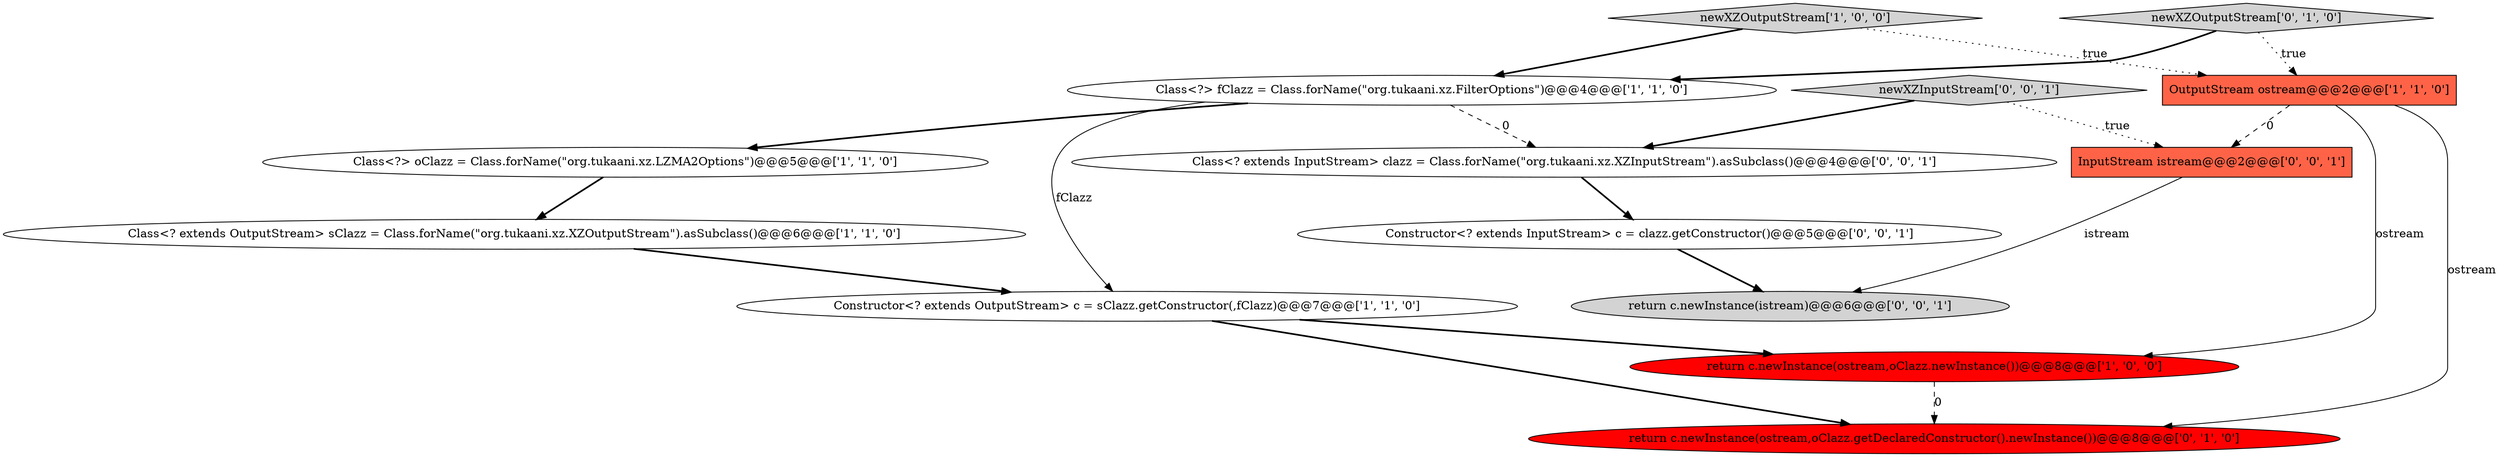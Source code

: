 digraph {
6 [style = filled, label = "Class<?> fClazz = Class.forName(\"org.tukaani.xz.FilterOptions\")@@@4@@@['1', '1', '0']", fillcolor = white, shape = ellipse image = "AAA0AAABBB1BBB"];
11 [style = filled, label = "Class<? extends InputStream> clazz = Class.forName(\"org.tukaani.xz.XZInputStream\").asSubclass()@@@4@@@['0', '0', '1']", fillcolor = white, shape = ellipse image = "AAA0AAABBB3BBB"];
13 [style = filled, label = "return c.newInstance(istream)@@@6@@@['0', '0', '1']", fillcolor = lightgray, shape = ellipse image = "AAA0AAABBB3BBB"];
0 [style = filled, label = "Class<? extends OutputStream> sClazz = Class.forName(\"org.tukaani.xz.XZOutputStream\").asSubclass()@@@6@@@['1', '1', '0']", fillcolor = white, shape = ellipse image = "AAA0AAABBB1BBB"];
2 [style = filled, label = "OutputStream ostream@@@2@@@['1', '1', '0']", fillcolor = tomato, shape = box image = "AAA0AAABBB1BBB"];
7 [style = filled, label = "return c.newInstance(ostream,oClazz.getDeclaredConstructor().newInstance())@@@8@@@['0', '1', '0']", fillcolor = red, shape = ellipse image = "AAA1AAABBB2BBB"];
9 [style = filled, label = "newXZInputStream['0', '0', '1']", fillcolor = lightgray, shape = diamond image = "AAA0AAABBB3BBB"];
10 [style = filled, label = "InputStream istream@@@2@@@['0', '0', '1']", fillcolor = tomato, shape = box image = "AAA0AAABBB3BBB"];
12 [style = filled, label = "Constructor<? extends InputStream> c = clazz.getConstructor()@@@5@@@['0', '0', '1']", fillcolor = white, shape = ellipse image = "AAA0AAABBB3BBB"];
4 [style = filled, label = "return c.newInstance(ostream,oClazz.newInstance())@@@8@@@['1', '0', '0']", fillcolor = red, shape = ellipse image = "AAA1AAABBB1BBB"];
5 [style = filled, label = "newXZOutputStream['1', '0', '0']", fillcolor = lightgray, shape = diamond image = "AAA0AAABBB1BBB"];
1 [style = filled, label = "Constructor<? extends OutputStream> c = sClazz.getConstructor(,fClazz)@@@7@@@['1', '1', '0']", fillcolor = white, shape = ellipse image = "AAA0AAABBB1BBB"];
8 [style = filled, label = "newXZOutputStream['0', '1', '0']", fillcolor = lightgray, shape = diamond image = "AAA0AAABBB2BBB"];
3 [style = filled, label = "Class<?> oClazz = Class.forName(\"org.tukaani.xz.LZMA2Options\")@@@5@@@['1', '1', '0']", fillcolor = white, shape = ellipse image = "AAA0AAABBB1BBB"];
6->3 [style = bold, label=""];
10->13 [style = solid, label="istream"];
6->1 [style = solid, label="fClazz"];
1->4 [style = bold, label=""];
12->13 [style = bold, label=""];
8->6 [style = bold, label=""];
2->4 [style = solid, label="ostream"];
11->12 [style = bold, label=""];
5->6 [style = bold, label=""];
9->11 [style = bold, label=""];
9->10 [style = dotted, label="true"];
2->7 [style = solid, label="ostream"];
1->7 [style = bold, label=""];
0->1 [style = bold, label=""];
4->7 [style = dashed, label="0"];
8->2 [style = dotted, label="true"];
3->0 [style = bold, label=""];
2->10 [style = dashed, label="0"];
5->2 [style = dotted, label="true"];
6->11 [style = dashed, label="0"];
}
